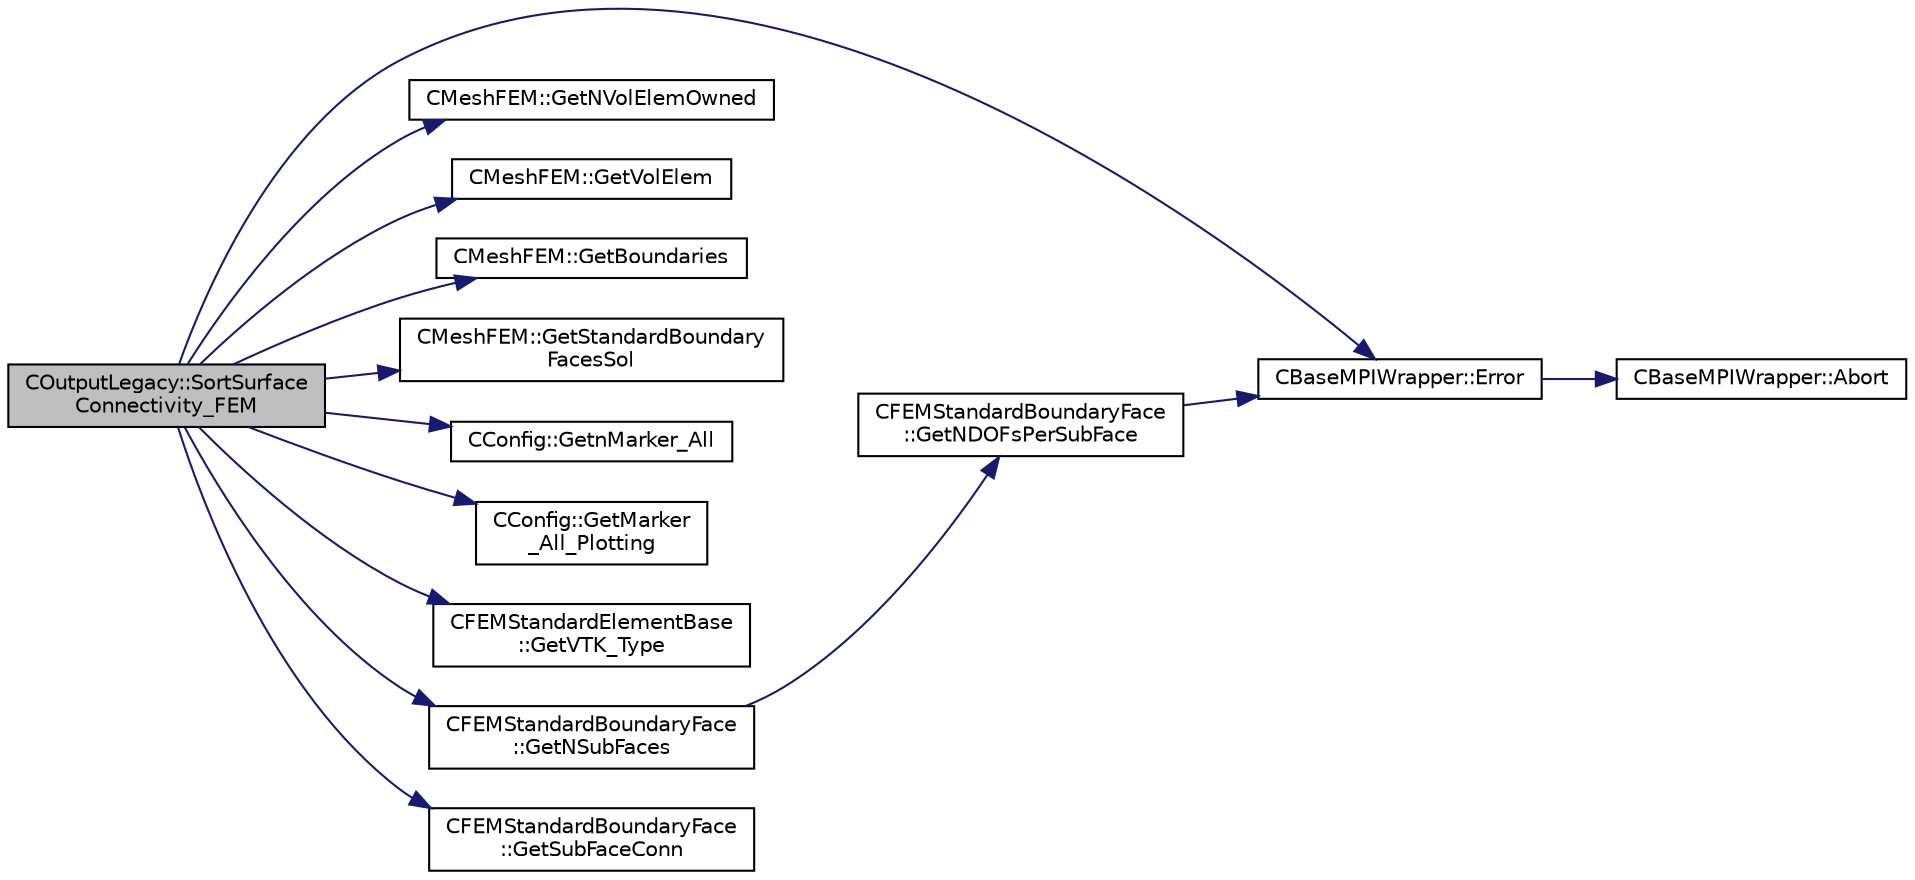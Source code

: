 digraph "COutputLegacy::SortSurfaceConnectivity_FEM"
{
  edge [fontname="Helvetica",fontsize="10",labelfontname="Helvetica",labelfontsize="10"];
  node [fontname="Helvetica",fontsize="10",shape=record];
  rankdir="LR";
  Node2026 [label="COutputLegacy::SortSurface\lConnectivity_FEM",height=0.2,width=0.4,color="black", fillcolor="grey75", style="filled", fontcolor="black"];
  Node2026 -> Node2027 [color="midnightblue",fontsize="10",style="solid",fontname="Helvetica"];
  Node2027 [label="CBaseMPIWrapper::Error",height=0.2,width=0.4,color="black", fillcolor="white", style="filled",URL="$class_c_base_m_p_i_wrapper.html#a04457c47629bda56704e6a8804833eeb"];
  Node2027 -> Node2028 [color="midnightblue",fontsize="10",style="solid",fontname="Helvetica"];
  Node2028 [label="CBaseMPIWrapper::Abort",height=0.2,width=0.4,color="black", fillcolor="white", style="filled",URL="$class_c_base_m_p_i_wrapper.html#a21ef5681e2acb532d345e9bab173ef07"];
  Node2026 -> Node2029 [color="midnightblue",fontsize="10",style="solid",fontname="Helvetica"];
  Node2029 [label="CMeshFEM::GetNVolElemOwned",height=0.2,width=0.4,color="black", fillcolor="white", style="filled",URL="$class_c_mesh_f_e_m.html#a665c7319b3d55a66ba83cd074b35f9a5",tooltip="Function, which makes available the number of owned volume elements in the local FEM mesh..."];
  Node2026 -> Node2030 [color="midnightblue",fontsize="10",style="solid",fontname="Helvetica"];
  Node2030 [label="CMeshFEM::GetVolElem",height=0.2,width=0.4,color="black", fillcolor="white", style="filled",URL="$class_c_mesh_f_e_m.html#a838a7b4f4ad6edcf019a90113a09b290",tooltip="Function, which makes available the volume elements in the local FEM mesh. "];
  Node2026 -> Node2031 [color="midnightblue",fontsize="10",style="solid",fontname="Helvetica"];
  Node2031 [label="CMeshFEM::GetBoundaries",height=0.2,width=0.4,color="black", fillcolor="white", style="filled",URL="$class_c_mesh_f_e_m.html#ab056ee4e0e2283a391d35c5412406c1d",tooltip="Function, which makes available the boundaries of the local FEM mesh. "];
  Node2026 -> Node2032 [color="midnightblue",fontsize="10",style="solid",fontname="Helvetica"];
  Node2032 [label="CMeshFEM::GetStandardBoundary\lFacesSol",height=0.2,width=0.4,color="black", fillcolor="white", style="filled",URL="$class_c_mesh_f_e_m.html#ad52714f971aaaa67a26012d286f51090",tooltip="Function, which makes available the standard boundary faces of the solution. "];
  Node2026 -> Node2033 [color="midnightblue",fontsize="10",style="solid",fontname="Helvetica"];
  Node2033 [label="CConfig::GetnMarker_All",height=0.2,width=0.4,color="black", fillcolor="white", style="filled",URL="$class_c_config.html#a300c4884edfc0c2acf395036439004f4",tooltip="Get the total number of boundary markers including send/receive domains. "];
  Node2026 -> Node2034 [color="midnightblue",fontsize="10",style="solid",fontname="Helvetica"];
  Node2034 [label="CConfig::GetMarker\l_All_Plotting",height=0.2,width=0.4,color="black", fillcolor="white", style="filled",URL="$class_c_config.html#a842c696afec970f97c070b32cae79d37",tooltip="Get the plotting information for a marker val_marker. "];
  Node2026 -> Node2035 [color="midnightblue",fontsize="10",style="solid",fontname="Helvetica"];
  Node2035 [label="CFEMStandardElementBase\l::GetVTK_Type",height=0.2,width=0.4,color="black", fillcolor="white", style="filled",URL="$class_c_f_e_m_standard_element_base.html#a3a739564577c5df4be8022f785a60c23",tooltip="Function, which makes available the type of the element. "];
  Node2026 -> Node2036 [color="midnightblue",fontsize="10",style="solid",fontname="Helvetica"];
  Node2036 [label="CFEMStandardBoundaryFace\l::GetNSubFaces",height=0.2,width=0.4,color="black", fillcolor="white", style="filled",URL="$class_c_f_e_m_standard_boundary_face.html#a0105c39f5b81141fbda352feac8d09e0",tooltip="Function, which makes available the number of linear subfaces used for plotting, among others..."];
  Node2036 -> Node2037 [color="midnightblue",fontsize="10",style="solid",fontname="Helvetica"];
  Node2037 [label="CFEMStandardBoundaryFace\l::GetNDOFsPerSubFace",height=0.2,width=0.4,color="black", fillcolor="white", style="filled",URL="$class_c_f_e_m_standard_boundary_face.html#a8607e35cb6b702df59cc8f429d54d022",tooltip="Function, which makes available the number of DOFs of a linear subface, used for plotting, among others, plotting. "];
  Node2037 -> Node2027 [color="midnightblue",fontsize="10",style="solid",fontname="Helvetica"];
  Node2026 -> Node2038 [color="midnightblue",fontsize="10",style="solid",fontname="Helvetica"];
  Node2038 [label="CFEMStandardBoundaryFace\l::GetSubFaceConn",height=0.2,width=0.4,color="black", fillcolor="white", style="filled",URL="$class_c_f_e_m_standard_boundary_face.html#ada45f8e04d0e5946b77b16378e5431e7",tooltip="Function, which makes available the the connectivity of the linear subfaces as a const pointer..."];
}
